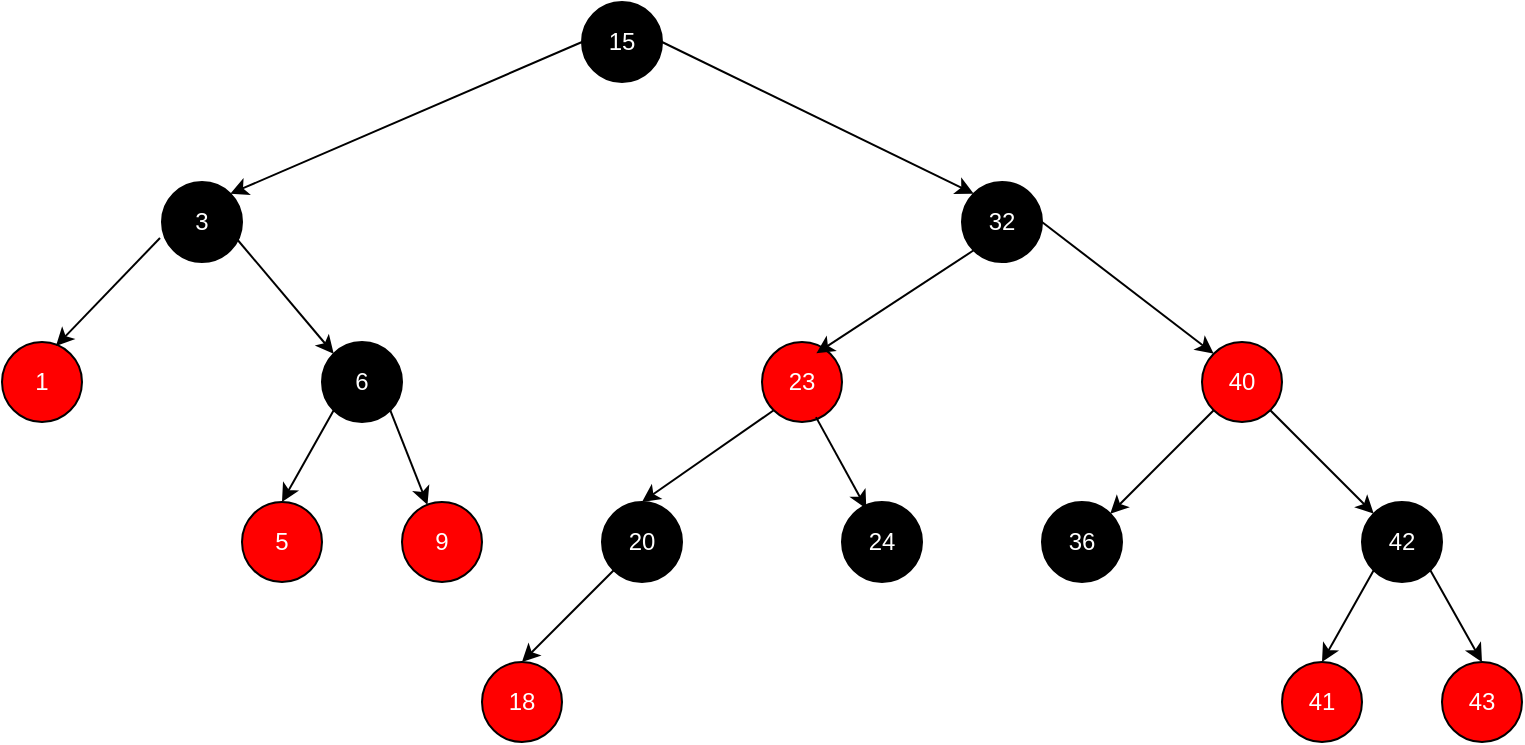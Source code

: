 <mxfile version="25.0.3" pages="2">
  <diagram name="Page-1" id="bqiobACBWWAAbmYHSyjc">
    <mxGraphModel dx="744" dy="361" grid="1" gridSize="10" guides="1" tooltips="1" connect="1" arrows="1" fold="1" page="1" pageScale="1" pageWidth="10000" pageHeight="10000" math="0" shadow="0">
      <root>
        <mxCell id="0" />
        <mxCell id="1" parent="0" />
        <mxCell id="9v5HtQH3AoG0VMeU9bc_-1" value="&lt;font color=&quot;#ffffff&quot;&gt;40&lt;/font&gt;" style="ellipse;whiteSpace=wrap;html=1;aspect=fixed;fillColor=#FF0000;" vertex="1" parent="1">
          <mxGeometry x="1160" y="320" width="40" height="40" as="geometry" />
        </mxCell>
        <mxCell id="9v5HtQH3AoG0VMeU9bc_-2" value="&lt;font color=&quot;#ffffff&quot;&gt;15&lt;/font&gt;" style="ellipse;whiteSpace=wrap;html=1;aspect=fixed;fillColor=#000000;" vertex="1" parent="1">
          <mxGeometry x="850" y="150" width="40" height="40" as="geometry" />
        </mxCell>
        <mxCell id="9v5HtQH3AoG0VMeU9bc_-4" value="&lt;font color=&quot;#ffffff&quot;&gt;9&lt;/font&gt;" style="ellipse;whiteSpace=wrap;html=1;aspect=fixed;fillColor=#FF0000;" vertex="1" parent="1">
          <mxGeometry x="760" y="400" width="40" height="40" as="geometry" />
        </mxCell>
        <mxCell id="9v5HtQH3AoG0VMeU9bc_-6" value="&lt;font color=&quot;#ffffff&quot;&gt;43&lt;/font&gt;" style="ellipse;whiteSpace=wrap;html=1;aspect=fixed;fillColor=#FF0000;" vertex="1" parent="1">
          <mxGeometry x="1280" y="480" width="40" height="40" as="geometry" />
        </mxCell>
        <mxCell id="9v5HtQH3AoG0VMeU9bc_-8" value="&lt;font color=&quot;#ffffff&quot;&gt;32&lt;/font&gt;" style="ellipse;whiteSpace=wrap;html=1;aspect=fixed;fillColor=#000000;" vertex="1" parent="1">
          <mxGeometry x="1040" y="240" width="40" height="40" as="geometry" />
        </mxCell>
        <mxCell id="9v5HtQH3AoG0VMeU9bc_-10" value="&lt;font color=&quot;#ffffff&quot;&gt;1&lt;/font&gt;" style="ellipse;whiteSpace=wrap;html=1;aspect=fixed;fillColor=#FF0000;" vertex="1" parent="1">
          <mxGeometry x="560" y="320" width="40" height="40" as="geometry" />
        </mxCell>
        <mxCell id="9v5HtQH3AoG0VMeU9bc_-12" value="&lt;font color=&quot;#ffffff&quot;&gt;3&lt;/font&gt;" style="ellipse;whiteSpace=wrap;html=1;aspect=fixed;fillColor=#000000;" vertex="1" parent="1">
          <mxGeometry x="640" y="240" width="40" height="40" as="geometry" />
        </mxCell>
        <mxCell id="9v5HtQH3AoG0VMeU9bc_-14" value="" style="endArrow=classic;html=1;rounded=0;exitX=0;exitY=0.5;exitDx=0;exitDy=0;entryX=1;entryY=0;entryDx=0;entryDy=0;" edge="1" parent="1" source="9v5HtQH3AoG0VMeU9bc_-2" target="9v5HtQH3AoG0VMeU9bc_-12">
          <mxGeometry width="50" height="50" relative="1" as="geometry">
            <mxPoint x="650" y="390" as="sourcePoint" />
            <mxPoint x="700" y="340" as="targetPoint" />
          </mxGeometry>
        </mxCell>
        <mxCell id="9v5HtQH3AoG0VMeU9bc_-15" value="" style="endArrow=classic;html=1;rounded=0;exitX=-0.025;exitY=0.7;exitDx=0;exitDy=0;exitPerimeter=0;entryX=0.675;entryY=0.05;entryDx=0;entryDy=0;entryPerimeter=0;" edge="1" parent="1" source="9v5HtQH3AoG0VMeU9bc_-12" target="9v5HtQH3AoG0VMeU9bc_-10">
          <mxGeometry width="50" height="50" relative="1" as="geometry">
            <mxPoint x="730" y="310" as="sourcePoint" />
            <mxPoint x="780" y="260" as="targetPoint" />
          </mxGeometry>
        </mxCell>
        <mxCell id="9v5HtQH3AoG0VMeU9bc_-17" value="&lt;font color=&quot;#ffffff&quot;&gt;5&lt;/font&gt;" style="ellipse;whiteSpace=wrap;html=1;aspect=fixed;fillColor=#FF0000;" vertex="1" parent="1">
          <mxGeometry x="680" y="400" width="40" height="40" as="geometry" />
        </mxCell>
        <mxCell id="9v5HtQH3AoG0VMeU9bc_-20" value="&lt;font color=&quot;#ffffff&quot;&gt;23&lt;/font&gt;" style="ellipse;whiteSpace=wrap;html=1;aspect=fixed;fillColor=#FF0000;" vertex="1" parent="1">
          <mxGeometry x="940" y="320" width="40" height="40" as="geometry" />
        </mxCell>
        <mxCell id="9v5HtQH3AoG0VMeU9bc_-21" value="" style="endArrow=classic;html=1;rounded=0;exitX=0;exitY=1;exitDx=0;exitDy=0;entryX=0.679;entryY=0.142;entryDx=0;entryDy=0;entryPerimeter=0;" edge="1" parent="1" source="9v5HtQH3AoG0VMeU9bc_-8" target="9v5HtQH3AoG0VMeU9bc_-20">
          <mxGeometry width="50" height="50" relative="1" as="geometry">
            <mxPoint x="880" y="350" as="sourcePoint" />
            <mxPoint x="930" y="300" as="targetPoint" />
          </mxGeometry>
        </mxCell>
        <mxCell id="9v5HtQH3AoG0VMeU9bc_-22" value="&lt;font color=&quot;#ffffff&quot;&gt;36&lt;/font&gt;" style="ellipse;whiteSpace=wrap;html=1;aspect=fixed;fillColor=#000000;" vertex="1" parent="1">
          <mxGeometry x="1080" y="400" width="40" height="40" as="geometry" />
        </mxCell>
        <mxCell id="9v5HtQH3AoG0VMeU9bc_-24" value="&lt;font color=&quot;#ffffff&quot;&gt;6&lt;/font&gt;" style="ellipse;whiteSpace=wrap;html=1;aspect=fixed;fillColor=#000000;" vertex="1" parent="1">
          <mxGeometry x="720" y="320" width="40" height="40" as="geometry" />
        </mxCell>
        <mxCell id="9v5HtQH3AoG0VMeU9bc_-26" value="" style="endArrow=classic;html=1;rounded=0;entryX=0;entryY=0;entryDx=0;entryDy=0;exitX=0.925;exitY=0.7;exitDx=0;exitDy=0;exitPerimeter=0;" edge="1" parent="1" source="9v5HtQH3AoG0VMeU9bc_-12" target="9v5HtQH3AoG0VMeU9bc_-24">
          <mxGeometry width="50" height="50" relative="1" as="geometry">
            <mxPoint x="760" y="440" as="sourcePoint" />
            <mxPoint x="810" y="390" as="targetPoint" />
          </mxGeometry>
        </mxCell>
        <mxCell id="9v5HtQH3AoG0VMeU9bc_-27" value="" style="endArrow=classic;html=1;rounded=0;exitX=1;exitY=1;exitDx=0;exitDy=0;" edge="1" parent="1" source="9v5HtQH3AoG0VMeU9bc_-24" target="9v5HtQH3AoG0VMeU9bc_-4">
          <mxGeometry width="50" height="50" relative="1" as="geometry">
            <mxPoint x="760" y="320" as="sourcePoint" />
            <mxPoint x="810" y="270" as="targetPoint" />
          </mxGeometry>
        </mxCell>
        <mxCell id="9v5HtQH3AoG0VMeU9bc_-28" value="" style="endArrow=classic;html=1;rounded=0;exitX=0;exitY=1;exitDx=0;exitDy=0;entryX=0.5;entryY=0;entryDx=0;entryDy=0;" edge="1" parent="1" source="9v5HtQH3AoG0VMeU9bc_-24" target="9v5HtQH3AoG0VMeU9bc_-17">
          <mxGeometry width="50" height="50" relative="1" as="geometry">
            <mxPoint x="760" y="320" as="sourcePoint" />
            <mxPoint x="810" y="270" as="targetPoint" />
          </mxGeometry>
        </mxCell>
        <mxCell id="9v5HtQH3AoG0VMeU9bc_-29" value="&lt;font color=&quot;#ffffff&quot;&gt;24&lt;/font&gt;" style="ellipse;whiteSpace=wrap;html=1;aspect=fixed;fillColor=#000000;" vertex="1" parent="1">
          <mxGeometry x="980" y="400" width="40" height="40" as="geometry" />
        </mxCell>
        <mxCell id="9v5HtQH3AoG0VMeU9bc_-30" value="" style="endArrow=classic;html=1;rounded=0;exitX=0.675;exitY=0.939;exitDx=0;exitDy=0;exitPerimeter=0;entryX=0.304;entryY=0.082;entryDx=0;entryDy=0;entryPerimeter=0;" edge="1" parent="1" source="9v5HtQH3AoG0VMeU9bc_-20" target="9v5HtQH3AoG0VMeU9bc_-29">
          <mxGeometry width="50" height="50" relative="1" as="geometry">
            <mxPoint x="1000" y="400" as="sourcePoint" />
            <mxPoint x="1050" y="350" as="targetPoint" />
          </mxGeometry>
        </mxCell>
        <mxCell id="9v5HtQH3AoG0VMeU9bc_-38" value="&lt;font color=&quot;#ffffff&quot;&gt;41&lt;/font&gt;" style="ellipse;whiteSpace=wrap;html=1;aspect=fixed;fillColor=#FF0000;" vertex="1" parent="1">
          <mxGeometry x="1200" y="480" width="40" height="40" as="geometry" />
        </mxCell>
        <mxCell id="jH7tx9crEBYIiyomnPDE-1" value="&lt;font color=&quot;#ffffff&quot;&gt;42&lt;/font&gt;" style="ellipse;whiteSpace=wrap;html=1;aspect=fixed;fillColor=#000000;" vertex="1" parent="1">
          <mxGeometry x="1240" y="400" width="40" height="40" as="geometry" />
        </mxCell>
        <mxCell id="jH7tx9crEBYIiyomnPDE-3" value="" style="endArrow=classic;html=1;rounded=0;entryX=0.5;entryY=0;entryDx=0;entryDy=0;exitX=0;exitY=1;exitDx=0;exitDy=0;" edge="1" parent="1" source="jH7tx9crEBYIiyomnPDE-1" target="9v5HtQH3AoG0VMeU9bc_-38">
          <mxGeometry width="50" height="50" relative="1" as="geometry">
            <mxPoint x="1090" y="470" as="sourcePoint" />
            <mxPoint x="1140" y="420" as="targetPoint" />
          </mxGeometry>
        </mxCell>
        <mxCell id="jH7tx9crEBYIiyomnPDE-4" value="" style="endArrow=classic;html=1;rounded=0;entryX=0.5;entryY=0;entryDx=0;entryDy=0;exitX=1;exitY=1;exitDx=0;exitDy=0;" edge="1" parent="1" source="jH7tx9crEBYIiyomnPDE-1" target="9v5HtQH3AoG0VMeU9bc_-6">
          <mxGeometry width="50" height="50" relative="1" as="geometry">
            <mxPoint x="1090" y="470" as="sourcePoint" />
            <mxPoint x="1140" y="420" as="targetPoint" />
          </mxGeometry>
        </mxCell>
        <mxCell id="jH7tx9crEBYIiyomnPDE-5" value="&lt;font color=&quot;#ffffff&quot;&gt;20&lt;/font&gt;" style="ellipse;whiteSpace=wrap;html=1;aspect=fixed;fillColor=#000000;" vertex="1" parent="1">
          <mxGeometry x="860" y="400" width="40" height="40" as="geometry" />
        </mxCell>
        <mxCell id="jH7tx9crEBYIiyomnPDE-6" value="" style="endArrow=classic;html=1;rounded=0;entryX=0.5;entryY=0;entryDx=0;entryDy=0;exitX=0;exitY=1;exitDx=0;exitDy=0;" edge="1" parent="1" source="9v5HtQH3AoG0VMeU9bc_-20" target="jH7tx9crEBYIiyomnPDE-5">
          <mxGeometry width="50" height="50" relative="1" as="geometry">
            <mxPoint x="920" y="410" as="sourcePoint" />
            <mxPoint x="970" y="360" as="targetPoint" />
          </mxGeometry>
        </mxCell>
        <mxCell id="jH7tx9crEBYIiyomnPDE-7" value="&lt;font color=&quot;#ffffff&quot;&gt;18&lt;/font&gt;" style="ellipse;whiteSpace=wrap;html=1;aspect=fixed;fillColor=#FF0000;" vertex="1" parent="1">
          <mxGeometry x="800" y="480" width="40" height="40" as="geometry" />
        </mxCell>
        <mxCell id="jH7tx9crEBYIiyomnPDE-9" value="" style="endArrow=classic;html=1;rounded=0;entryX=0;entryY=0;entryDx=0;entryDy=0;exitX=1;exitY=0.5;exitDx=0;exitDy=0;" edge="1" parent="1" source="9v5HtQH3AoG0VMeU9bc_-8" target="9v5HtQH3AoG0VMeU9bc_-1">
          <mxGeometry width="50" height="50" relative="1" as="geometry">
            <mxPoint x="1040" y="380" as="sourcePoint" />
            <mxPoint x="1090" y="330" as="targetPoint" />
          </mxGeometry>
        </mxCell>
        <mxCell id="jH7tx9crEBYIiyomnPDE-10" value="" style="endArrow=classic;html=1;rounded=0;entryX=0;entryY=0;entryDx=0;entryDy=0;exitX=1;exitY=1;exitDx=0;exitDy=0;" edge="1" parent="1" source="9v5HtQH3AoG0VMeU9bc_-1" target="jH7tx9crEBYIiyomnPDE-1">
          <mxGeometry width="50" height="50" relative="1" as="geometry">
            <mxPoint x="1040" y="380" as="sourcePoint" />
            <mxPoint x="1090" y="330" as="targetPoint" />
          </mxGeometry>
        </mxCell>
        <mxCell id="jH7tx9crEBYIiyomnPDE-11" value="" style="endArrow=classic;html=1;rounded=0;entryX=1;entryY=0;entryDx=0;entryDy=0;exitX=0;exitY=1;exitDx=0;exitDy=0;" edge="1" parent="1" source="9v5HtQH3AoG0VMeU9bc_-1" target="9v5HtQH3AoG0VMeU9bc_-22">
          <mxGeometry width="50" height="50" relative="1" as="geometry">
            <mxPoint x="1040" y="380" as="sourcePoint" />
            <mxPoint x="1090" y="330" as="targetPoint" />
          </mxGeometry>
        </mxCell>
        <mxCell id="jH7tx9crEBYIiyomnPDE-12" value="" style="endArrow=classic;html=1;rounded=0;exitX=1;exitY=0.5;exitDx=0;exitDy=0;entryX=0;entryY=0;entryDx=0;entryDy=0;" edge="1" parent="1" source="9v5HtQH3AoG0VMeU9bc_-2" target="9v5HtQH3AoG0VMeU9bc_-8">
          <mxGeometry width="50" height="50" relative="1" as="geometry">
            <mxPoint x="1040" y="380" as="sourcePoint" />
            <mxPoint x="1090" y="330" as="targetPoint" />
          </mxGeometry>
        </mxCell>
        <mxCell id="jH7tx9crEBYIiyomnPDE-13" value="" style="endArrow=classic;html=1;rounded=0;entryX=0.5;entryY=0;entryDx=0;entryDy=0;exitX=0;exitY=1;exitDx=0;exitDy=0;" edge="1" parent="1" source="jH7tx9crEBYIiyomnPDE-5" target="jH7tx9crEBYIiyomnPDE-7">
          <mxGeometry width="50" height="50" relative="1" as="geometry">
            <mxPoint x="1040" y="380" as="sourcePoint" />
            <mxPoint x="1090" y="330" as="targetPoint" />
          </mxGeometry>
        </mxCell>
      </root>
    </mxGraphModel>
  </diagram>
  <diagram id="fZo67M4ZyVV46nMUsKle" name="Page-2">
    <mxGraphModel grid="1" page="1" gridSize="10" guides="1" tooltips="1" connect="1" arrows="1" fold="1" pageScale="1" pageWidth="10000" pageHeight="10000" math="0" shadow="0">
      <root>
        <mxCell id="0" />
        <mxCell id="1" parent="0" />
      </root>
    </mxGraphModel>
  </diagram>
</mxfile>
